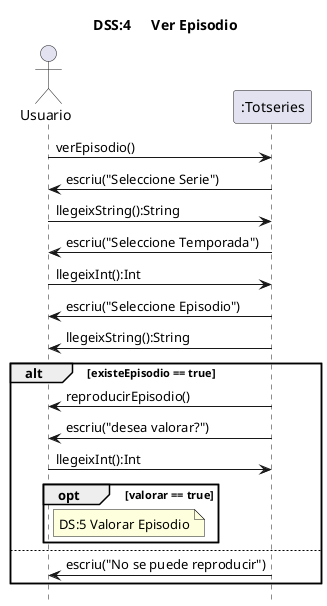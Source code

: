 @startuml
title	DSS:4	Ver Episodio
'	ocultar	el	foot	si	son	curts,	sino	deixar-ho
'	la	comanda	es	la	seguent
hide	footbox
'definicio	d'actors
actor	Usuario	as	user
user	->	":Totseries":verEpisodio()
":Totseries" -> user :escriu("Seleccione Serie")
user -> ":Totseries":llegeixString():String
":Totseries" -> user :escriu("Seleccione Temporada")
user -> ":Totseries" :llegeixInt():Int
":Totseries" -> user :escriu("Seleccione Episodio")
":Totseries" -> user :llegeixString():String
alt existeEpisodio == true
    ":Totseries" -> user :reproducirEpisodio()
    ":Totseries" -> user :escriu("desea valorar?")
    user -> ":Totseries" :llegeixInt():Int
    opt valorar == true
        note right user
        DS:5 Valorar Episodio
        end note
    end
else
    ":Totseries" -> user :escriu("No se puede reproducir")
end alt
@enduml
